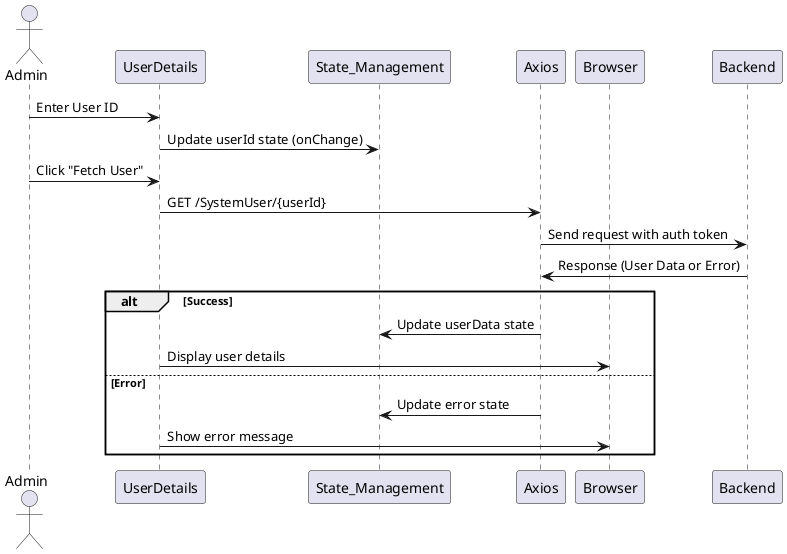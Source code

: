 
@startuml
actor Admin
participant UserDetails
participant State_Management
participant Axios
participant Browser

Admin -> UserDetails: Enter User ID
UserDetails -> State_Management: Update userId state (onChange)
Admin -> UserDetails: Click "Fetch User"
UserDetails -> Axios: GET /SystemUser/{userId}
Axios -> Backend: Send request with auth token
Backend -> Axios: Response (User Data or Error)
alt Success
    Axios -> State_Management: Update userData state
    UserDetails -> Browser: Display user details
else Error
    Axios -> State_Management: Update error state
    UserDetails -> Browser: Show error message
end
@enduml
